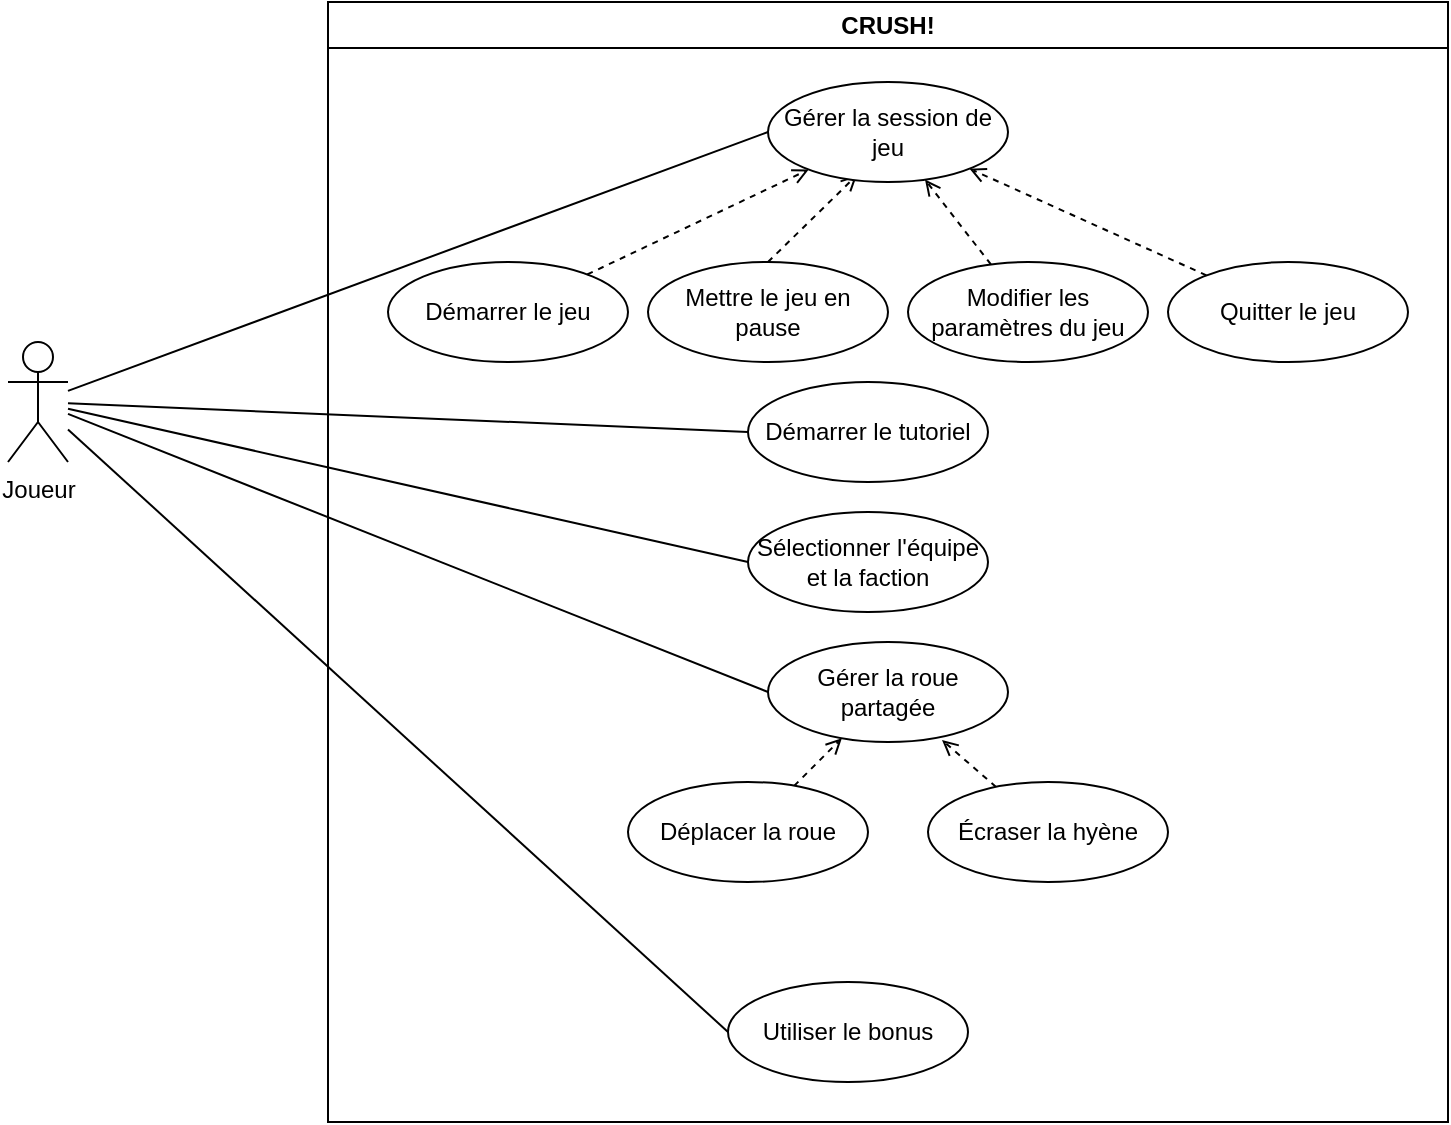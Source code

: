 <mxfile version="26.2.12">
  <diagram name="Page-1" id="vynCBVq9XJ8pfg_LBHzF">
    <mxGraphModel dx="1093" dy="591" grid="1" gridSize="10" guides="1" tooltips="1" connect="1" arrows="1" fold="1" page="1" pageScale="1" pageWidth="850" pageHeight="1100" math="0" shadow="0">
      <root>
        <mxCell id="0" />
        <mxCell id="1" parent="0" />
        <mxCell id="zl5Z9rwR7qq4CWvOWsA4-19" style="rounded=0;orthogonalLoop=1;jettySize=auto;html=1;entryX=0;entryY=0.5;entryDx=0;entryDy=0;endArrow=none;startFill=0;" edge="1" parent="1" source="zl5Z9rwR7qq4CWvOWsA4-1" target="zl5Z9rwR7qq4CWvOWsA4-4">
          <mxGeometry relative="1" as="geometry" />
        </mxCell>
        <mxCell id="zl5Z9rwR7qq4CWvOWsA4-20" style="rounded=0;orthogonalLoop=1;jettySize=auto;html=1;entryX=0;entryY=0.5;entryDx=0;entryDy=0;endArrow=none;startFill=0;" edge="1" parent="1" source="zl5Z9rwR7qq4CWvOWsA4-1" target="zl5Z9rwR7qq4CWvOWsA4-9">
          <mxGeometry relative="1" as="geometry" />
        </mxCell>
        <mxCell id="zl5Z9rwR7qq4CWvOWsA4-22" style="rounded=0;orthogonalLoop=1;jettySize=auto;html=1;entryX=0;entryY=0.5;entryDx=0;entryDy=0;endArrow=none;startFill=0;" edge="1" parent="1" source="zl5Z9rwR7qq4CWvOWsA4-1" target="zl5Z9rwR7qq4CWvOWsA4-15">
          <mxGeometry relative="1" as="geometry" />
        </mxCell>
        <mxCell id="zl5Z9rwR7qq4CWvOWsA4-23" style="rounded=0;orthogonalLoop=1;jettySize=auto;html=1;entryX=0;entryY=0.5;entryDx=0;entryDy=0;endArrow=none;startFill=0;" edge="1" parent="1" source="zl5Z9rwR7qq4CWvOWsA4-1" target="zl5Z9rwR7qq4CWvOWsA4-16">
          <mxGeometry relative="1" as="geometry" />
        </mxCell>
        <mxCell id="zl5Z9rwR7qq4CWvOWsA4-39" style="rounded=0;orthogonalLoop=1;jettySize=auto;html=1;entryX=0;entryY=0.5;entryDx=0;entryDy=0;endArrow=none;startFill=0;" edge="1" parent="1" source="zl5Z9rwR7qq4CWvOWsA4-1" target="zl5Z9rwR7qq4CWvOWsA4-28">
          <mxGeometry relative="1" as="geometry" />
        </mxCell>
        <mxCell id="zl5Z9rwR7qq4CWvOWsA4-1" value="Joueur" style="shape=umlActor;verticalLabelPosition=bottom;verticalAlign=top;html=1;outlineConnect=0;" vertex="1" parent="1">
          <mxGeometry x="70" y="220" width="30" height="60" as="geometry" />
        </mxCell>
        <mxCell id="zl5Z9rwR7qq4CWvOWsA4-25" value="CRUSH!" style="swimlane;whiteSpace=wrap;html=1;" vertex="1" parent="1">
          <mxGeometry x="230" y="50" width="560" height="560" as="geometry" />
        </mxCell>
        <mxCell id="zl5Z9rwR7qq4CWvOWsA4-15" value="Démarrer le tutoriel" style="ellipse;whiteSpace=wrap;html=1;" vertex="1" parent="zl5Z9rwR7qq4CWvOWsA4-25">
          <mxGeometry x="210" y="190" width="120" height="50" as="geometry" />
        </mxCell>
        <mxCell id="zl5Z9rwR7qq4CWvOWsA4-38" style="rounded=0;orthogonalLoop=1;jettySize=auto;html=1;entryX=0.725;entryY=0.98;entryDx=0;entryDy=0;endArrow=open;startFill=0;entryPerimeter=0;dashed=1;endFill=0;" edge="1" parent="zl5Z9rwR7qq4CWvOWsA4-25" source="zl5Z9rwR7qq4CWvOWsA4-10" target="zl5Z9rwR7qq4CWvOWsA4-28">
          <mxGeometry relative="1" as="geometry" />
        </mxCell>
        <mxCell id="zl5Z9rwR7qq4CWvOWsA4-10" value="Écraser la hyène" style="ellipse;whiteSpace=wrap;html=1;" vertex="1" parent="zl5Z9rwR7qq4CWvOWsA4-25">
          <mxGeometry x="300" y="390" width="120" height="50" as="geometry" />
        </mxCell>
        <mxCell id="zl5Z9rwR7qq4CWvOWsA4-16" value="Utiliser le bonus" style="ellipse;whiteSpace=wrap;html=1;" vertex="1" parent="zl5Z9rwR7qq4CWvOWsA4-25">
          <mxGeometry x="200" y="490" width="120" height="50" as="geometry" />
        </mxCell>
        <mxCell id="zl5Z9rwR7qq4CWvOWsA4-9" value="Sélectionner l&#39;équipe et la faction" style="ellipse;whiteSpace=wrap;html=1;" vertex="1" parent="zl5Z9rwR7qq4CWvOWsA4-25">
          <mxGeometry x="210" y="255" width="120" height="50" as="geometry" />
        </mxCell>
        <mxCell id="zl5Z9rwR7qq4CWvOWsA4-34" style="rounded=0;orthogonalLoop=1;jettySize=auto;html=1;dashed=1;endArrow=open;endFill=0;" edge="1" parent="zl5Z9rwR7qq4CWvOWsA4-25" source="zl5Z9rwR7qq4CWvOWsA4-26" target="zl5Z9rwR7qq4CWvOWsA4-4">
          <mxGeometry relative="1" as="geometry" />
        </mxCell>
        <mxCell id="zl5Z9rwR7qq4CWvOWsA4-26" value="Modifier les paramètres du jeu" style="ellipse;whiteSpace=wrap;html=1;" vertex="1" parent="zl5Z9rwR7qq4CWvOWsA4-25">
          <mxGeometry x="290" y="130" width="120" height="50" as="geometry" />
        </mxCell>
        <mxCell id="zl5Z9rwR7qq4CWvOWsA4-37" style="rounded=0;orthogonalLoop=1;jettySize=auto;html=1;endArrow=open;startFill=0;dashed=1;endFill=0;" edge="1" parent="zl5Z9rwR7qq4CWvOWsA4-25" source="zl5Z9rwR7qq4CWvOWsA4-27" target="zl5Z9rwR7qq4CWvOWsA4-28">
          <mxGeometry relative="1" as="geometry" />
        </mxCell>
        <mxCell id="zl5Z9rwR7qq4CWvOWsA4-27" value="Déplacer la roue" style="ellipse;whiteSpace=wrap;html=1;" vertex="1" parent="zl5Z9rwR7qq4CWvOWsA4-25">
          <mxGeometry x="150" y="390" width="120" height="50" as="geometry" />
        </mxCell>
        <mxCell id="zl5Z9rwR7qq4CWvOWsA4-28" value="Gérer la roue partagée" style="ellipse;whiteSpace=wrap;html=1;" vertex="1" parent="zl5Z9rwR7qq4CWvOWsA4-25">
          <mxGeometry x="220" y="320" width="120" height="50" as="geometry" />
        </mxCell>
        <mxCell id="zl5Z9rwR7qq4CWvOWsA4-33" style="rounded=0;orthogonalLoop=1;jettySize=auto;html=1;exitX=0.5;exitY=0;exitDx=0;exitDy=0;entryX=0.371;entryY=0.93;entryDx=0;entryDy=0;dashed=1;entryPerimeter=0;endArrow=open;endFill=0;" edge="1" parent="zl5Z9rwR7qq4CWvOWsA4-25" source="zl5Z9rwR7qq4CWvOWsA4-7" target="zl5Z9rwR7qq4CWvOWsA4-4">
          <mxGeometry relative="1" as="geometry" />
        </mxCell>
        <mxCell id="zl5Z9rwR7qq4CWvOWsA4-7" value="Mettre le jeu en pause" style="ellipse;whiteSpace=wrap;html=1;" vertex="1" parent="zl5Z9rwR7qq4CWvOWsA4-25">
          <mxGeometry x="160" y="130" width="120" height="50" as="geometry" />
        </mxCell>
        <mxCell id="zl5Z9rwR7qq4CWvOWsA4-36" style="rounded=0;orthogonalLoop=1;jettySize=auto;html=1;dashed=1;endArrow=open;endFill=0;" edge="1" parent="zl5Z9rwR7qq4CWvOWsA4-25" source="zl5Z9rwR7qq4CWvOWsA4-8" target="zl5Z9rwR7qq4CWvOWsA4-4">
          <mxGeometry relative="1" as="geometry" />
        </mxCell>
        <mxCell id="zl5Z9rwR7qq4CWvOWsA4-8" value="Quitter le jeu" style="ellipse;whiteSpace=wrap;html=1;" vertex="1" parent="zl5Z9rwR7qq4CWvOWsA4-25">
          <mxGeometry x="420" y="130" width="120" height="50" as="geometry" />
        </mxCell>
        <mxCell id="zl5Z9rwR7qq4CWvOWsA4-4" value="Gérer la session de jeu" style="ellipse;whiteSpace=wrap;html=1;" vertex="1" parent="zl5Z9rwR7qq4CWvOWsA4-25">
          <mxGeometry x="220" y="40" width="120" height="50" as="geometry" />
        </mxCell>
        <mxCell id="zl5Z9rwR7qq4CWvOWsA4-6" value="Démarrer le jeu" style="ellipse;whiteSpace=wrap;html=1;" vertex="1" parent="zl5Z9rwR7qq4CWvOWsA4-25">
          <mxGeometry x="30" y="130" width="120" height="50" as="geometry" />
        </mxCell>
        <mxCell id="zl5Z9rwR7qq4CWvOWsA4-32" style="rounded=0;orthogonalLoop=1;jettySize=auto;html=1;dashed=1;endArrow=open;endFill=0;" edge="1" parent="zl5Z9rwR7qq4CWvOWsA4-25" source="zl5Z9rwR7qq4CWvOWsA4-6" target="zl5Z9rwR7qq4CWvOWsA4-4">
          <mxGeometry relative="1" as="geometry" />
        </mxCell>
      </root>
    </mxGraphModel>
  </diagram>
</mxfile>
